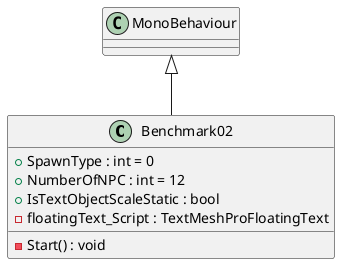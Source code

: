 @startuml
class Benchmark02 {
    + SpawnType : int = 0
    + NumberOfNPC : int = 12
    + IsTextObjectScaleStatic : bool
    - floatingText_Script : TextMeshProFloatingText
    - Start() : void
}
MonoBehaviour <|-- Benchmark02
@enduml
